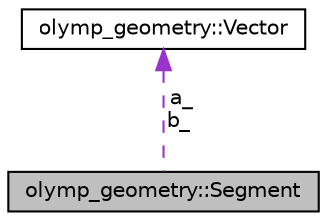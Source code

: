 digraph "olymp_geometry::Segment"
{
 // LATEX_PDF_SIZE
  edge [fontname="Helvetica",fontsize="10",labelfontname="Helvetica",labelfontsize="10"];
  node [fontname="Helvetica",fontsize="10",shape=record];
  Node1 [label="olymp_geometry::Segment",height=0.2,width=0.4,color="black", fillcolor="grey75", style="filled", fontcolor="black",tooltip=" "];
  Node2 -> Node1 [dir="back",color="darkorchid3",fontsize="10",style="dashed",label=" a_\nb_" ,fontname="Helvetica"];
  Node2 [label="olymp_geometry::Vector",height=0.2,width=0.4,color="black", fillcolor="white", style="filled",URL="$classolymp__geometry_1_1_vector.html",tooltip=" "];
}
